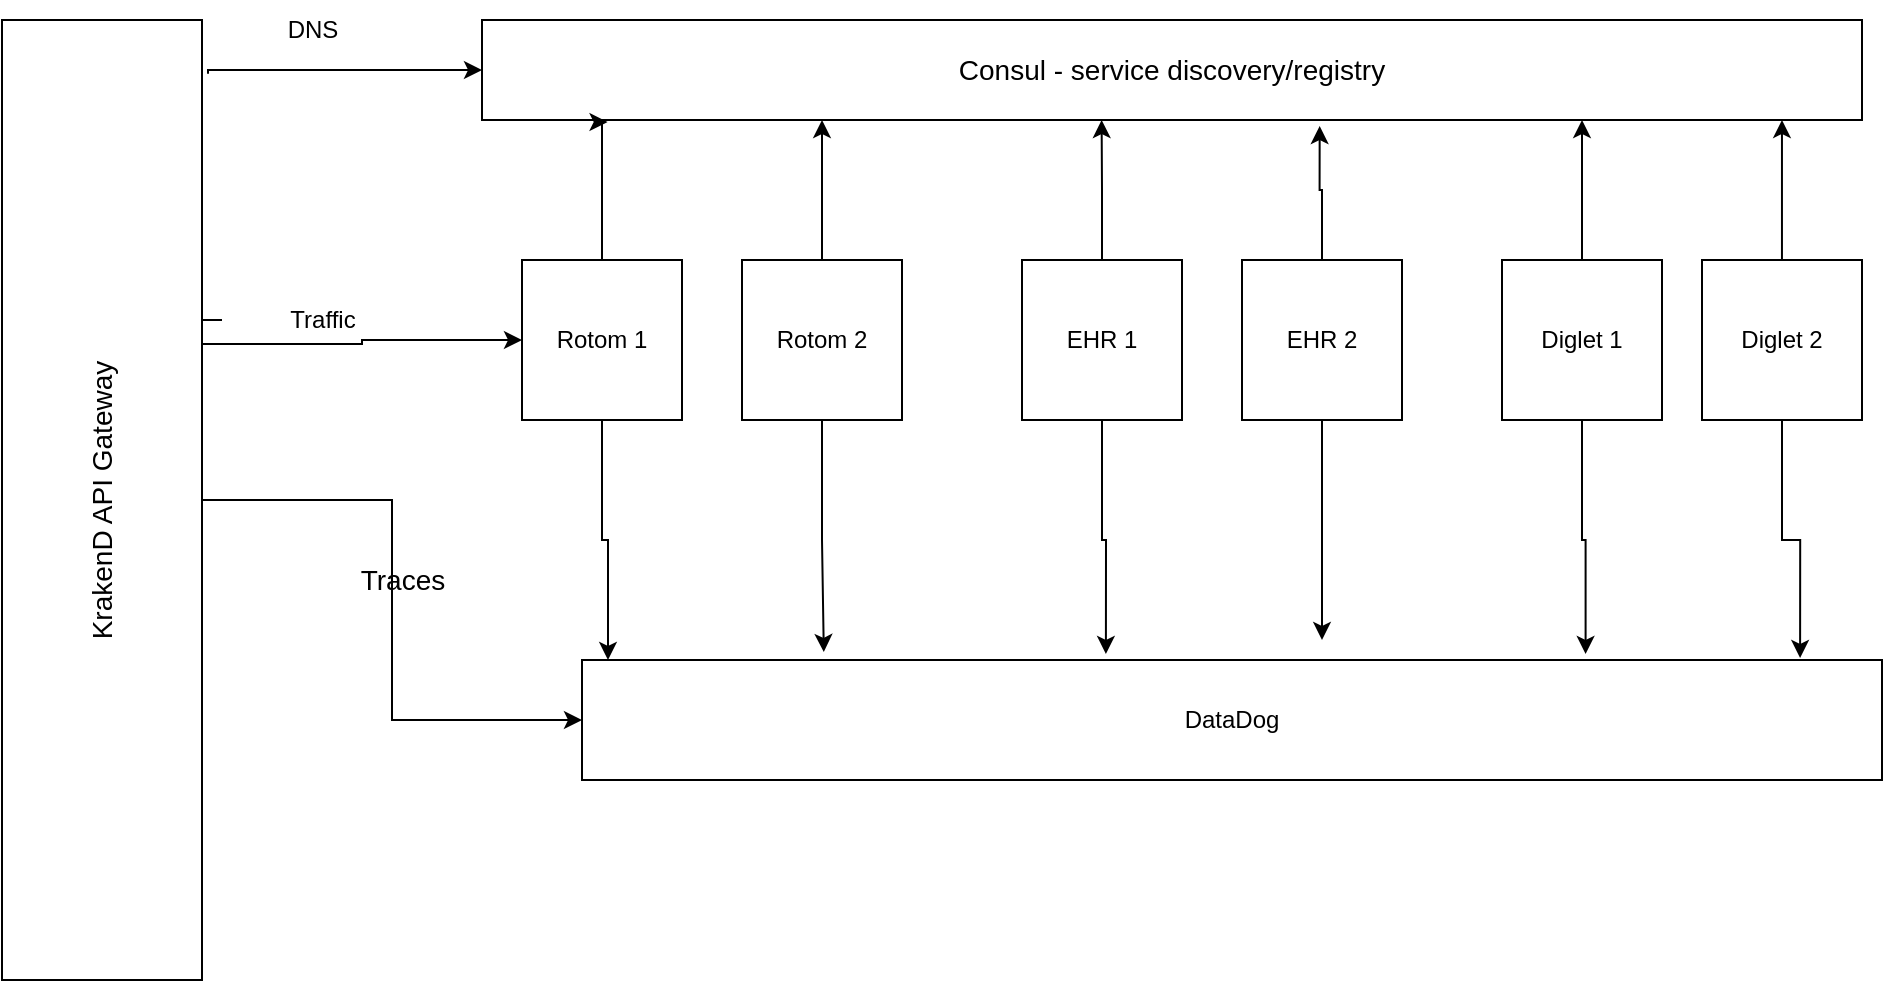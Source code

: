 <mxfile version="20.5.3" type="embed"><diagram id="AHMP0s5pXK2zqHE-wOWB" name="Page-1"><mxGraphModel dx="1417" dy="1108" grid="1" gridSize="10" guides="1" tooltips="1" connect="1" arrows="1" fold="1" page="1" pageScale="1" pageWidth="850" pageHeight="1100" math="0" shadow="0"><root><mxCell id="0"/><mxCell id="1" parent="0"/><mxCell id="22" style="edgeStyle=orthogonalEdgeStyle;rounded=0;orthogonalLoop=1;jettySize=auto;html=1;entryX=0;entryY=0.5;entryDx=0;entryDy=0;exitX=0.944;exitY=1.03;exitDx=0;exitDy=0;exitPerimeter=0;" edge="1" parent="1" source="2" target="3"><mxGeometry relative="1" as="geometry"><Array as="points"><mxPoint x="163" y="265"/></Array></mxGeometry></mxCell><mxCell id="24" style="edgeStyle=orthogonalEdgeStyle;rounded=0;orthogonalLoop=1;jettySize=auto;html=1;entryX=0;entryY=0.5;entryDx=0;entryDy=0;" edge="1" parent="1" target="5"><mxGeometry relative="1" as="geometry"><mxPoint x="170" y="390" as="sourcePoint"/><Array as="points"><mxPoint x="150" y="390"/><mxPoint x="150" y="402"/><mxPoint x="240" y="402"/><mxPoint x="240" y="400"/></Array></mxGeometry></mxCell><mxCell id="35" style="edgeStyle=orthogonalEdgeStyle;rounded=0;orthogonalLoop=1;jettySize=auto;html=1;entryX=0;entryY=0.5;entryDx=0;entryDy=0;fontSize=14;" edge="1" parent="1" source="2" target="4"><mxGeometry relative="1" as="geometry"/></mxCell><mxCell id="2" value="&lt;font style=&quot;font-size: 14px;&quot;&gt;KrakenD API Gateway&lt;/font&gt;" style="rounded=0;whiteSpace=wrap;html=1;rotation=-90;" vertex="1" parent="1"><mxGeometry x="-130" y="430" width="480" height="100" as="geometry"/></mxCell><mxCell id="3" value="&lt;font style=&quot;font-size: 14px;&quot;&gt;Consul - service discovery/registry&lt;/font&gt;" style="rounded=0;whiteSpace=wrap;html=1;" vertex="1" parent="1"><mxGeometry x="300" y="240" width="690" height="50" as="geometry"/></mxCell><mxCell id="4" value="DataDog&lt;br&gt;" style="rounded=0;whiteSpace=wrap;html=1;" vertex="1" parent="1"><mxGeometry x="350" y="560" width="650" height="60" as="geometry"/></mxCell><mxCell id="11" value="" style="edgeStyle=orthogonalEdgeStyle;rounded=0;orthogonalLoop=1;jettySize=auto;html=1;entryX=0.091;entryY=1.02;entryDx=0;entryDy=0;entryPerimeter=0;" edge="1" parent="1" source="5" target="3"><mxGeometry relative="1" as="geometry"><mxPoint x="360" y="310" as="targetPoint"/><Array as="points"><mxPoint x="360" y="291"/></Array></mxGeometry></mxCell><mxCell id="26" style="edgeStyle=orthogonalEdgeStyle;rounded=0;orthogonalLoop=1;jettySize=auto;html=1;entryX=0.02;entryY=0;entryDx=0;entryDy=0;entryPerimeter=0;" edge="1" parent="1" source="5" target="4"><mxGeometry relative="1" as="geometry"/></mxCell><mxCell id="5" value="Rotom 1" style="whiteSpace=wrap;html=1;aspect=fixed;" vertex="1" parent="1"><mxGeometry x="320" y="360" width="80" height="80" as="geometry"/></mxCell><mxCell id="13" value="" style="edgeStyle=orthogonalEdgeStyle;rounded=0;orthogonalLoop=1;jettySize=auto;html=1;" edge="1" parent="1" source="6" target="3"><mxGeometry relative="1" as="geometry"><Array as="points"><mxPoint x="470" y="300"/><mxPoint x="470" y="300"/></Array></mxGeometry></mxCell><mxCell id="27" style="edgeStyle=orthogonalEdgeStyle;rounded=0;orthogonalLoop=1;jettySize=auto;html=1;entryX=0.186;entryY=-0.067;entryDx=0;entryDy=0;entryPerimeter=0;" edge="1" parent="1" source="6" target="4"><mxGeometry relative="1" as="geometry"/></mxCell><mxCell id="6" value="Rotom 2" style="whiteSpace=wrap;html=1;aspect=fixed;" vertex="1" parent="1"><mxGeometry x="430" y="360" width="80" height="80" as="geometry"/></mxCell><mxCell id="14" value="" style="edgeStyle=orthogonalEdgeStyle;rounded=0;orthogonalLoop=1;jettySize=auto;html=1;entryX=0.449;entryY=1;entryDx=0;entryDy=0;entryPerimeter=0;" edge="1" parent="1" source="7" target="3"><mxGeometry relative="1" as="geometry"><mxPoint x="610" y="310" as="targetPoint"/></mxGeometry></mxCell><mxCell id="28" style="edgeStyle=orthogonalEdgeStyle;rounded=0;orthogonalLoop=1;jettySize=auto;html=1;entryX=0.403;entryY=-0.05;entryDx=0;entryDy=0;entryPerimeter=0;" edge="1" parent="1" source="7" target="4"><mxGeometry relative="1" as="geometry"/></mxCell><mxCell id="7" value="EHR 1" style="whiteSpace=wrap;html=1;aspect=fixed;" vertex="1" parent="1"><mxGeometry x="570" y="360" width="80" height="80" as="geometry"/></mxCell><mxCell id="20" value="" style="edgeStyle=orthogonalEdgeStyle;rounded=0;orthogonalLoop=1;jettySize=auto;html=1;entryX=0.607;entryY=1.06;entryDx=0;entryDy=0;entryPerimeter=0;" edge="1" parent="1" source="8" target="3"><mxGeometry relative="1" as="geometry"><Array as="points"><mxPoint x="720" y="325"/><mxPoint x="719" y="325"/></Array></mxGeometry></mxCell><mxCell id="29" style="edgeStyle=orthogonalEdgeStyle;rounded=0;orthogonalLoop=1;jettySize=auto;html=1;" edge="1" parent="1" source="8"><mxGeometry relative="1" as="geometry"><mxPoint x="720" y="550" as="targetPoint"/></mxGeometry></mxCell><mxCell id="8" value="EHR 2" style="whiteSpace=wrap;html=1;aspect=fixed;" vertex="1" parent="1"><mxGeometry x="680" y="360" width="80" height="80" as="geometry"/></mxCell><mxCell id="16" value="" style="edgeStyle=orthogonalEdgeStyle;rounded=0;orthogonalLoop=1;jettySize=auto;html=1;" edge="1" parent="1" source="9" target="3"><mxGeometry relative="1" as="geometry"><Array as="points"><mxPoint x="850" y="310"/><mxPoint x="850" y="310"/></Array></mxGeometry></mxCell><mxCell id="30" style="edgeStyle=orthogonalEdgeStyle;rounded=0;orthogonalLoop=1;jettySize=auto;html=1;entryX=0.772;entryY=-0.05;entryDx=0;entryDy=0;entryPerimeter=0;" edge="1" parent="1" source="9" target="4"><mxGeometry relative="1" as="geometry"/></mxCell><mxCell id="9" value="Diglet 1" style="whiteSpace=wrap;html=1;aspect=fixed;" vertex="1" parent="1"><mxGeometry x="810" y="360" width="80" height="80" as="geometry"/></mxCell><mxCell id="19" value="" style="edgeStyle=orthogonalEdgeStyle;rounded=0;orthogonalLoop=1;jettySize=auto;html=1;entryX=0.942;entryY=1;entryDx=0;entryDy=0;entryPerimeter=0;" edge="1" parent="1" source="10" target="3"><mxGeometry relative="1" as="geometry"/></mxCell><mxCell id="32" style="edgeStyle=orthogonalEdgeStyle;rounded=0;orthogonalLoop=1;jettySize=auto;html=1;entryX=0.937;entryY=-0.017;entryDx=0;entryDy=0;entryPerimeter=0;" edge="1" parent="1" source="10" target="4"><mxGeometry relative="1" as="geometry"/></mxCell><mxCell id="10" value="Diglet 2" style="whiteSpace=wrap;html=1;aspect=fixed;" vertex="1" parent="1"><mxGeometry x="910" y="360" width="80" height="80" as="geometry"/></mxCell><mxCell id="23" value="DNS" style="text;html=1;align=center;verticalAlign=middle;resizable=0;points=[];autosize=1;strokeColor=none;fillColor=none;" vertex="1" parent="1"><mxGeometry x="190" y="230" width="50" height="30" as="geometry"/></mxCell><mxCell id="25" value="Traffic" style="text;html=1;align=center;verticalAlign=middle;resizable=0;points=[];autosize=1;strokeColor=none;fillColor=none;" vertex="1" parent="1"><mxGeometry x="190" y="375" width="60" height="30" as="geometry"/></mxCell><mxCell id="36" value="Traces&lt;br&gt;" style="text;html=1;align=center;verticalAlign=middle;resizable=0;points=[];autosize=1;strokeColor=none;fillColor=none;fontSize=14;" vertex="1" parent="1"><mxGeometry x="225" y="505" width="70" height="30" as="geometry"/></mxCell></root></mxGraphModel></diagram></mxfile>